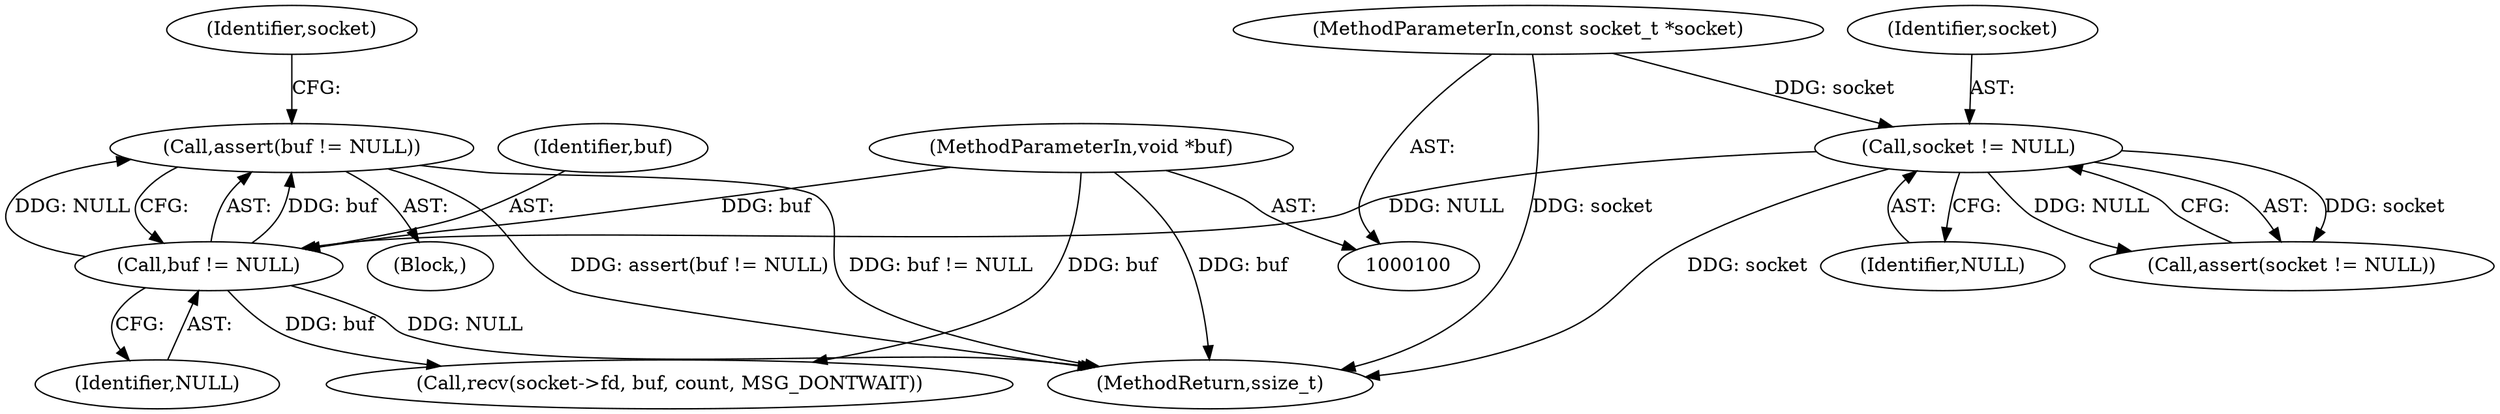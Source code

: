 digraph "0_Android_472271b153c5dc53c28beac55480a8d8434b2d5c_63@API" {
"1000109" [label="(Call,assert(buf != NULL))"];
"1000110" [label="(Call,buf != NULL)"];
"1000102" [label="(MethodParameterIn,void *buf)"];
"1000106" [label="(Call,socket != NULL)"];
"1000101" [label="(MethodParameterIn,const socket_t *socket)"];
"1000110" [label="(Call,buf != NULL)"];
"1000102" [label="(MethodParameterIn,void *buf)"];
"1000104" [label="(Block,)"];
"1000111" [label="(Identifier,buf)"];
"1000109" [label="(Call,assert(buf != NULL))"];
"1000117" [label="(Identifier,socket)"];
"1000106" [label="(Call,socket != NULL)"];
"1000107" [label="(Identifier,socket)"];
"1000112" [label="(Identifier,NULL)"];
"1000108" [label="(Identifier,NULL)"];
"1000101" [label="(MethodParameterIn,const socket_t *socket)"];
"1000105" [label="(Call,assert(socket != NULL))"];
"1000122" [label="(MethodReturn,ssize_t)"];
"1000115" [label="(Call,recv(socket->fd, buf, count, MSG_DONTWAIT))"];
"1000109" -> "1000104"  [label="AST: "];
"1000109" -> "1000110"  [label="CFG: "];
"1000110" -> "1000109"  [label="AST: "];
"1000117" -> "1000109"  [label="CFG: "];
"1000109" -> "1000122"  [label="DDG: buf != NULL"];
"1000109" -> "1000122"  [label="DDG: assert(buf != NULL)"];
"1000110" -> "1000109"  [label="DDG: buf"];
"1000110" -> "1000109"  [label="DDG: NULL"];
"1000110" -> "1000112"  [label="CFG: "];
"1000111" -> "1000110"  [label="AST: "];
"1000112" -> "1000110"  [label="AST: "];
"1000110" -> "1000122"  [label="DDG: NULL"];
"1000102" -> "1000110"  [label="DDG: buf"];
"1000106" -> "1000110"  [label="DDG: NULL"];
"1000110" -> "1000115"  [label="DDG: buf"];
"1000102" -> "1000100"  [label="AST: "];
"1000102" -> "1000122"  [label="DDG: buf"];
"1000102" -> "1000115"  [label="DDG: buf"];
"1000106" -> "1000105"  [label="AST: "];
"1000106" -> "1000108"  [label="CFG: "];
"1000107" -> "1000106"  [label="AST: "];
"1000108" -> "1000106"  [label="AST: "];
"1000105" -> "1000106"  [label="CFG: "];
"1000106" -> "1000122"  [label="DDG: socket"];
"1000106" -> "1000105"  [label="DDG: socket"];
"1000106" -> "1000105"  [label="DDG: NULL"];
"1000101" -> "1000106"  [label="DDG: socket"];
"1000101" -> "1000100"  [label="AST: "];
"1000101" -> "1000122"  [label="DDG: socket"];
}
